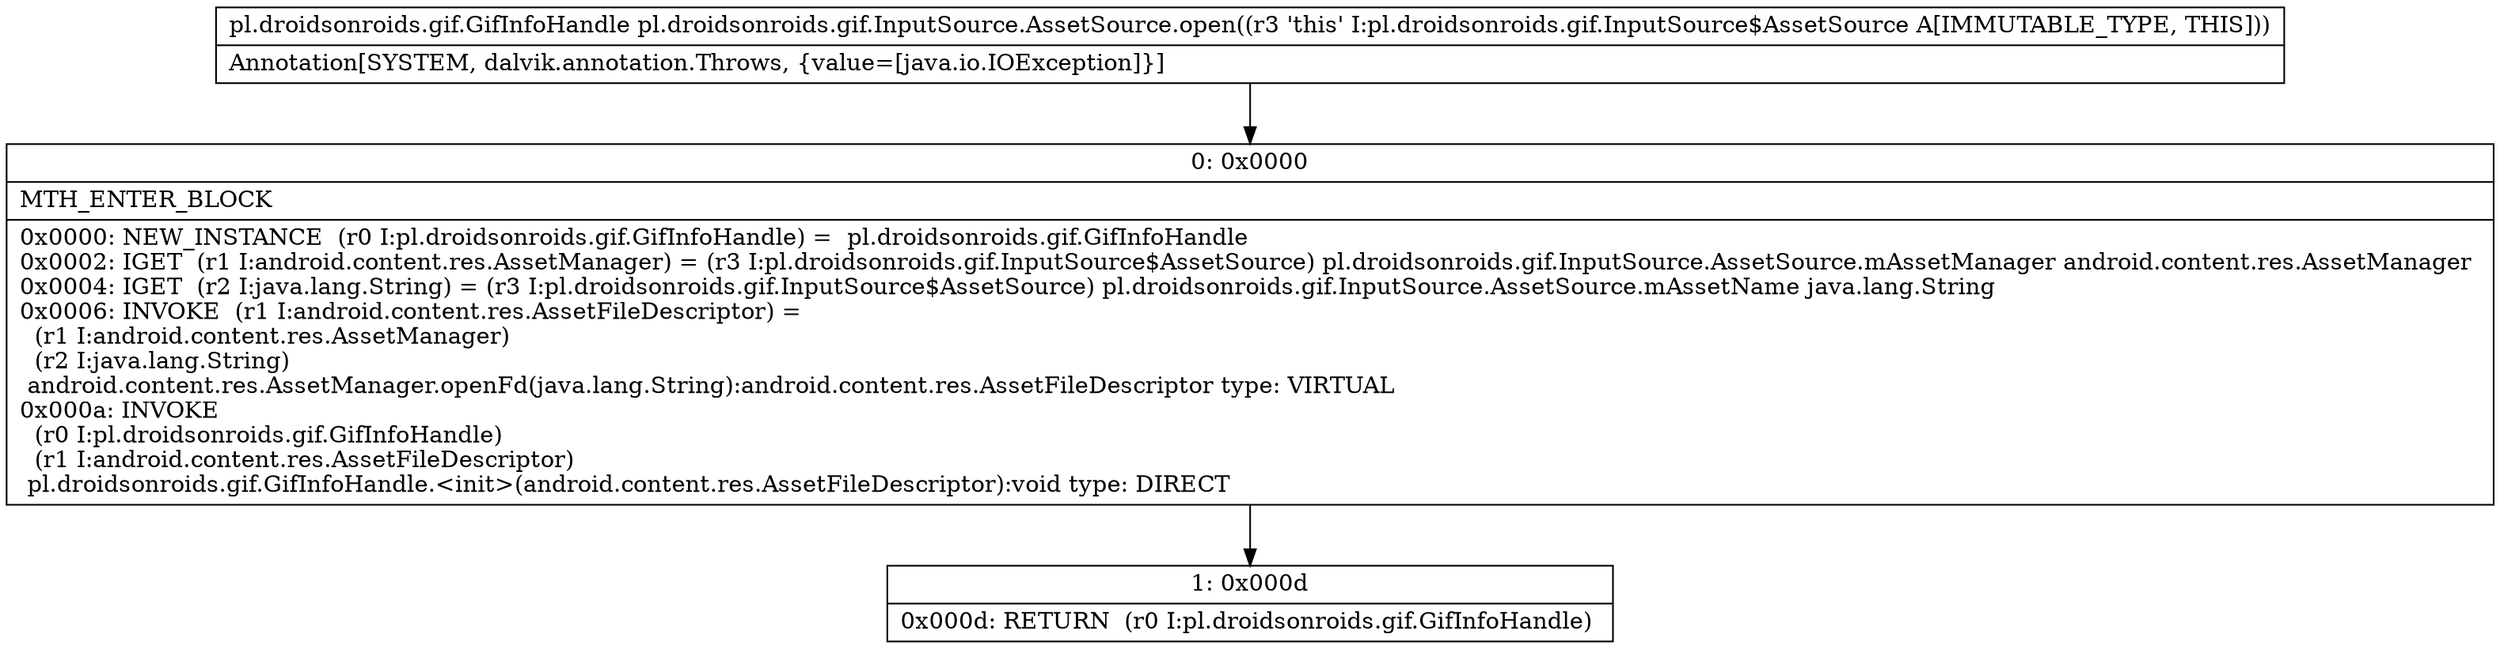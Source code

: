 digraph "CFG forpl.droidsonroids.gif.InputSource.AssetSource.open()Lpl\/droidsonroids\/gif\/GifInfoHandle;" {
Node_0 [shape=record,label="{0\:\ 0x0000|MTH_ENTER_BLOCK\l|0x0000: NEW_INSTANCE  (r0 I:pl.droidsonroids.gif.GifInfoHandle) =  pl.droidsonroids.gif.GifInfoHandle \l0x0002: IGET  (r1 I:android.content.res.AssetManager) = (r3 I:pl.droidsonroids.gif.InputSource$AssetSource) pl.droidsonroids.gif.InputSource.AssetSource.mAssetManager android.content.res.AssetManager \l0x0004: IGET  (r2 I:java.lang.String) = (r3 I:pl.droidsonroids.gif.InputSource$AssetSource) pl.droidsonroids.gif.InputSource.AssetSource.mAssetName java.lang.String \l0x0006: INVOKE  (r1 I:android.content.res.AssetFileDescriptor) = \l  (r1 I:android.content.res.AssetManager)\l  (r2 I:java.lang.String)\l android.content.res.AssetManager.openFd(java.lang.String):android.content.res.AssetFileDescriptor type: VIRTUAL \l0x000a: INVOKE  \l  (r0 I:pl.droidsonroids.gif.GifInfoHandle)\l  (r1 I:android.content.res.AssetFileDescriptor)\l pl.droidsonroids.gif.GifInfoHandle.\<init\>(android.content.res.AssetFileDescriptor):void type: DIRECT \l}"];
Node_1 [shape=record,label="{1\:\ 0x000d|0x000d: RETURN  (r0 I:pl.droidsonroids.gif.GifInfoHandle) \l}"];
MethodNode[shape=record,label="{pl.droidsonroids.gif.GifInfoHandle pl.droidsonroids.gif.InputSource.AssetSource.open((r3 'this' I:pl.droidsonroids.gif.InputSource$AssetSource A[IMMUTABLE_TYPE, THIS]))  | Annotation[SYSTEM, dalvik.annotation.Throws, \{value=[java.io.IOException]\}]\l}"];
MethodNode -> Node_0;
Node_0 -> Node_1;
}

